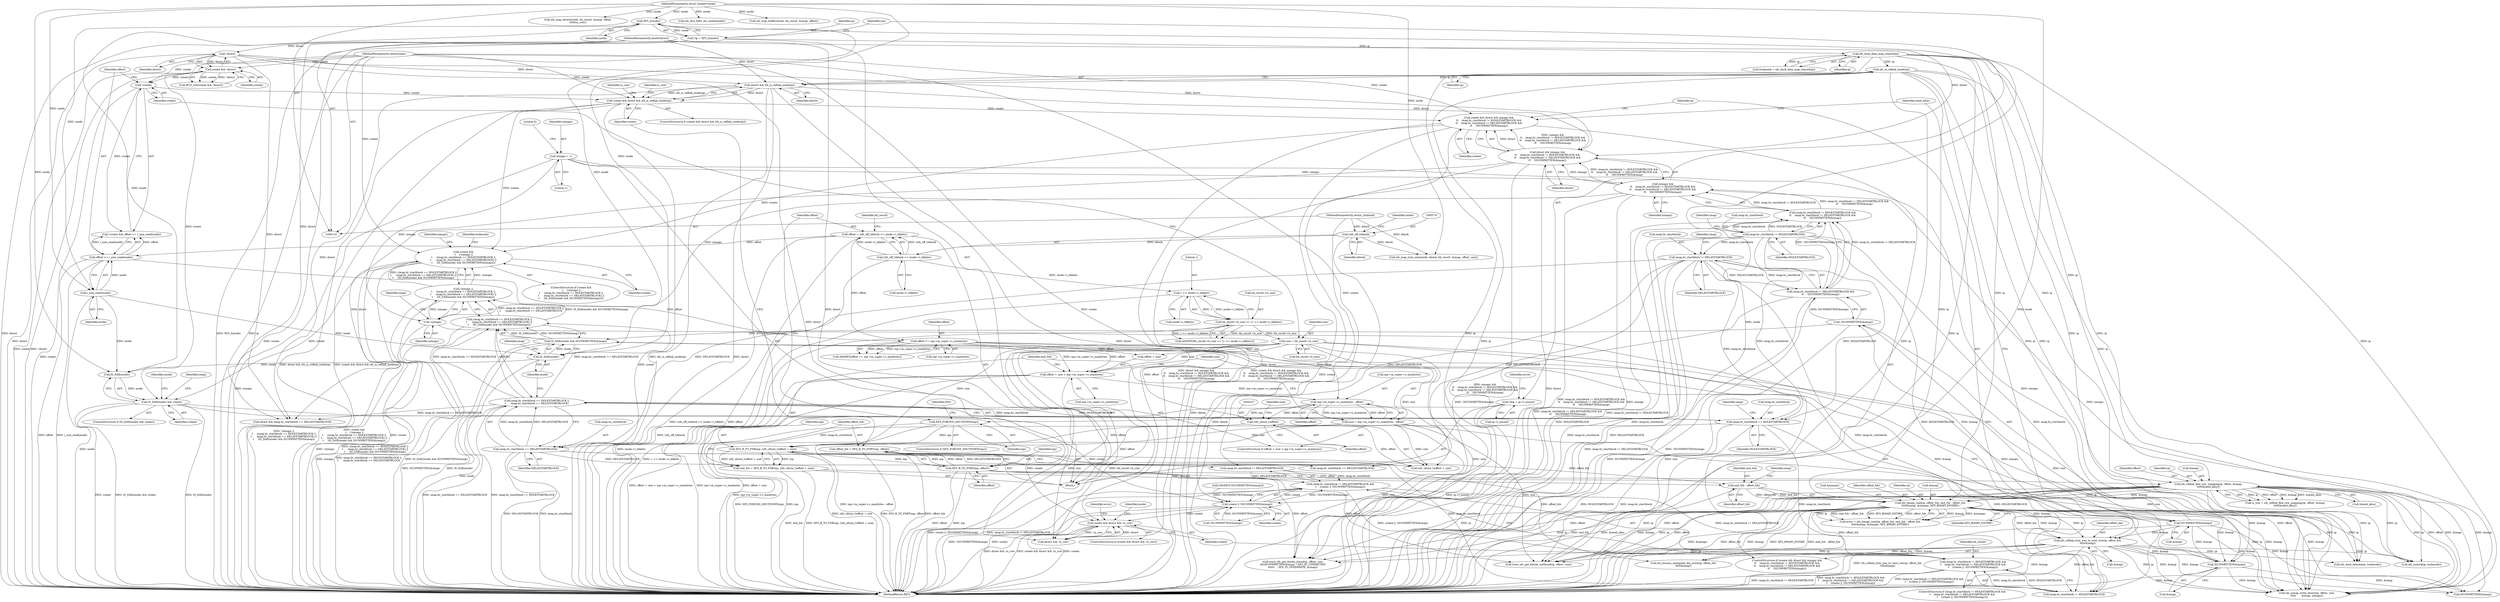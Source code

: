 digraph "0_linux_04197b341f23b908193308b8d63d17ff23232598@API" {
"1000313" [label="(Call,create &&\n \t    (!nimaps ||\n\t     (imap.br_startblock == HOLESTARTBLOCK ||\n\t      imap.br_startblock == DELAYSTARTBLOCK) ||\n\t     (IS_DAX(inode) && ISUNWRITTEN(&imap))))"];
"1000279" [label="(Call,create && direct && nimaps &&\n\t\t    imap.br_startblock != HOLESTARTBLOCK &&\n\t\t    imap.br_startblock != DELAYSTARTBLOCK &&\n\t\t    !ISUNWRITTEN(&imap))"];
"1000246" [label="(Call,create && direct && xfs_is_reflink_inode(ip))"];
"1000192" [label="(Call,!create)"];
"1000156" [label="(Call,create && !direct)"];
"1000114" [label="(MethodParameterIn,int\t\t\tcreate)"];
"1000158" [label="(Call,!direct)"];
"1000115" [label="(MethodParameterIn,bool\t\t\tdirect)"];
"1000248" [label="(Call,direct && xfs_is_reflink_inode(ip))"];
"1000250" [label="(Call,xfs_is_reflink_inode(ip))"];
"1000202" [label="(Call,xfs_ilock_data_map_shared(ip))"];
"1000119" [label="(Call,*ip = XFS_I(inode))"];
"1000121" [label="(Call,XFS_I(inode))"];
"1000111" [label="(MethodParameterIn,struct inode\t\t*inode)"];
"1000281" [label="(Call,direct && nimaps &&\n\t\t    imap.br_startblock != HOLESTARTBLOCK &&\n\t\t    imap.br_startblock != DELAYSTARTBLOCK &&\n\t\t    !ISUNWRITTEN(&imap))"];
"1000283" [label="(Call,nimaps &&\n\t\t    imap.br_startblock != HOLESTARTBLOCK &&\n\t\t    imap.br_startblock != DELAYSTARTBLOCK &&\n\t\t    !ISUNWRITTEN(&imap))"];
"1000141" [label="(Call,nimaps = 1)"];
"1000285" [label="(Call,imap.br_startblock != HOLESTARTBLOCK &&\n\t\t    imap.br_startblock != DELAYSTARTBLOCK &&\n\t\t    !ISUNWRITTEN(&imap))"];
"1000286" [label="(Call,imap.br_startblock != HOLESTARTBLOCK)"];
"1000291" [label="(Call,imap.br_startblock != DELAYSTARTBLOCK &&\n\t\t    !ISUNWRITTEN(&imap))"];
"1000292" [label="(Call,imap.br_startblock != DELAYSTARTBLOCK)"];
"1000297" [label="(Call,!ISUNWRITTEN(&imap))"];
"1000298" [label="(Call,ISUNWRITTEN(&imap))"];
"1000267" [label="(Call,xfs_bmapi_read(ip, offset_fsb, end_fsb - offset_fsb,\n\t\t\t\t\t&imap, &nimaps, XFS_BMAPI_ENTIRE))"];
"1000254" [label="(Call,xfs_reflink_find_cow_mapping(ip, offset, &imap,\n\t\t\t\t\t&need_alloc))"];
"1000242" [label="(Call,XFS_B_TO_FSBT(mp, offset))"];
"1000233" [label="(Call,XFS_B_TO_FSB(mp, (xfs_ufsize_t)offset + size))"];
"1000161" [label="(Call,XFS_FORCED_SHUTDOWN(mp))"];
"1000124" [label="(Call,*mp = ip->i_mount)"];
"1000236" [label="(Call,(xfs_ufsize_t)offset)"];
"1000224" [label="(Call,mp->m_super->s_maxbytes - offset)"];
"1000213" [label="(Call,offset + size > mp->m_super->s_maxbytes)"];
"1000205" [label="(Call,offset <= mp->m_super->s_maxbytes)"];
"1000194" [label="(Call,offset >= i_size_read(inode))"];
"1000166" [label="(Call,offset = (xfs_off_t)iblock << inode->i_blkbits)"];
"1000168" [label="(Call,(xfs_off_t)iblock << inode->i_blkbits)"];
"1000169" [label="(Call,(xfs_off_t)iblock)"];
"1000112" [label="(MethodParameterIn,sector_t\t\tiblock)"];
"1000196" [label="(Call,i_size_read(inode))"];
"1000185" [label="(Call,size = bh_result->b_size)"];
"1000176" [label="(Call,bh_result->b_size >= (1 << inode->i_blkbits))"];
"1000180" [label="(Call,1 << inode->i_blkbits)"];
"1000222" [label="(Call,size = mp->m_super->s_maxbytes - offset)"];
"1000270" [label="(Call,end_fsb - offset_fsb)"];
"1000231" [label="(Call,end_fsb = XFS_B_TO_FSB(mp, (xfs_ufsize_t)offset + size))"];
"1000240" [label="(Call,offset_fsb = XFS_B_TO_FSBT(mp, offset))"];
"1000315" [label="(Call,!nimaps ||\n\t     (imap.br_startblock == HOLESTARTBLOCK ||\n\t      imap.br_startblock == DELAYSTARTBLOCK) ||\n\t     (IS_DAX(inode) && ISUNWRITTEN(&imap)))"];
"1000316" [label="(Call,!nimaps)"];
"1000318" [label="(Call,(imap.br_startblock == HOLESTARTBLOCK ||\n\t      imap.br_startblock == DELAYSTARTBLOCK) ||\n\t     (IS_DAX(inode) && ISUNWRITTEN(&imap)))"];
"1000319" [label="(Call,imap.br_startblock == HOLESTARTBLOCK ||\n\t      imap.br_startblock == DELAYSTARTBLOCK)"];
"1000320" [label="(Call,imap.br_startblock == HOLESTARTBLOCK)"];
"1000325" [label="(Call,imap.br_startblock == DELAYSTARTBLOCK)"];
"1000330" [label="(Call,IS_DAX(inode) && ISUNWRITTEN(&imap))"];
"1000331" [label="(Call,IS_DAX(inode))"];
"1000333" [label="(Call,ISUNWRITTEN(&imap))"];
"1000301" [label="(Call,xfs_reflink_trim_irec_to_next_cow(ip, offset_fsb,\n\t\t\t\t\t&imap))"];
"1000397" [label="(Call,IS_DAX(inode) && create)"];
"1000429" [label="(Call,create || !ISUNWRITTEN(&imap))"];
"1000423" [label="(Call,imap.br_startblock != DELAYSTARTBLOCK &&\n\t    (create || !ISUNWRITTEN(&imap)))"];
"1000417" [label="(Call,imap.br_startblock != HOLESTARTBLOCK &&\n\t    imap.br_startblock != DELAYSTARTBLOCK &&\n\t    (create || !ISUNWRITTEN(&imap)))"];
"1000437" [label="(Call,create && direct && !is_cow)"];
"1000251" [label="(Identifier,ip)"];
"1000331" [label="(Call,IS_DAX(inode))"];
"1000230" [label="(Identifier,offset)"];
"1000114" [label="(MethodParameterIn,int\t\t\tcreate)"];
"1000374" [label="(Call,trace_xfs_get_blocks_found(ip, offset, size,\n\t\t\t\tISUNWRITTEN(&imap) ? XFS_IO_UNWRITTEN\n\t\t\t\t\t\t   : XFS_IO_OVERWRITE, &imap))"];
"1000391" [label="(Call,trace_xfs_get_blocks_notfound(ip, offset, size))"];
"1000124" [label="(Call,*mp = ip->i_mount)"];
"1000439" [label="(Call,direct && !is_cow)"];
"1000171" [label="(Identifier,iblock)"];
"1000232" [label="(Identifier,end_fsb)"];
"1000222" [label="(Call,size = mp->m_super->s_maxbytes - offset)"];
"1000191" [label="(Call,!create && offset >= i_size_read(inode))"];
"1000478" [label="(Call,xfs_map_direct(inode, bh_result, &imap, offset,\n\t\t\t\t\t\tis_cow))"];
"1000141" [label="(Call,nimaps = 1)"];
"1000256" [label="(Identifier,offset)"];
"1000267" [label="(Call,xfs_bmapi_read(ip, offset_fsb, end_fsb - offset_fsb,\n\t\t\t\t\t&imap, &nimaps, XFS_BMAPI_ENTIRE))"];
"1000297" [label="(Call,!ISUNWRITTEN(&imap))"];
"1000206" [label="(Identifier,offset)"];
"1000186" [label="(Identifier,size)"];
"1000437" [label="(Call,create && direct && !is_cow)"];
"1000303" [label="(Identifier,offset_fsb)"];
"1000296" [label="(Identifier,DELAYSTARTBLOCK)"];
"1000274" [label="(Identifier,imap)"];
"1000396" [label="(ControlStructure,if (IS_DAX(inode) && create))"];
"1000125" [label="(Identifier,mp)"];
"1000252" [label="(Call,is_cow = xfs_reflink_find_cow_mapping(ip, offset, &imap,\n\t\t\t\t\t&need_alloc))"];
"1000315" [label="(Call,!nimaps ||\n\t     (imap.br_startblock == HOLESTARTBLOCK ||\n\t      imap.br_startblock == DELAYSTARTBLOCK) ||\n\t     (IS_DAX(inode) && ISUNWRITTEN(&imap)))"];
"1000416" [label="(ControlStructure,if (imap.br_startblock != HOLESTARTBLOCK &&\n\t    imap.br_startblock != DELAYSTARTBLOCK &&\n\t    (create || !ISUNWRITTEN(&imap))))"];
"1000202" [label="(Call,xfs_ilock_data_map_shared(ip))"];
"1000346" [label="(Call,xfs_iomap_write_direct(ip, offset, size,\n\t\t\t\t\t       &imap, nimaps))"];
"1000214" [label="(Call,offset + size)"];
"1000176" [label="(Call,bh_result->b_size >= (1 << inode->i_blkbits))"];
"1000172" [label="(Call,inode->i_blkbits)"];
"1000122" [label="(Identifier,inode)"];
"1000167" [label="(Identifier,offset)"];
"1000241" [label="(Identifier,offset_fsb)"];
"1000196" [label="(Call,i_size_read(inode))"];
"1000192" [label="(Call,!create)"];
"1000234" [label="(Identifier,mp)"];
"1000312" [label="(ControlStructure,if (create &&\n \t    (!nimaps ||\n\t     (imap.br_startblock == HOLESTARTBLOCK ||\n\t      imap.br_startblock == DELAYSTARTBLOCK) ||\n\t     (IS_DAX(inode) && ISUNWRITTEN(&imap)))))"];
"1000168" [label="(Call,(xfs_off_t)iblock << inode->i_blkbits)"];
"1000236" [label="(Call,(xfs_ufsize_t)offset)"];
"1000177" [label="(Call,bh_result->b_size)"];
"1000445" [label="(Identifier,error)"];
"1000316" [label="(Call,!nimaps)"];
"1000263" [label="(Identifier,is_cow)"];
"1000195" [label="(Identifier,offset)"];
"1000194" [label="(Call,offset >= i_size_read(inode))"];
"1000231" [label="(Call,end_fsb = XFS_B_TO_FSB(mp, (xfs_ufsize_t)offset + size))"];
"1000330" [label="(Call,IS_DAX(inode) && ISUNWRITTEN(&imap))"];
"1000239" [label="(Identifier,size)"];
"1000143" [label="(Literal,1)"];
"1000282" [label="(Identifier,direct)"];
"1000285" [label="(Call,imap.br_startblock != HOLESTARTBLOCK &&\n\t\t    imap.br_startblock != DELAYSTARTBLOCK &&\n\t\t    !ISUNWRITTEN(&imap))"];
"1000155" [label="(Call,BUG_ON(create && !direct))"];
"1000408" [label="(Call,xfs_map_trim_size(inode, iblock, bh_result, &imap, offset, size))"];
"1000270" [label="(Call,end_fsb - offset_fsb)"];
"1000161" [label="(Call,XFS_FORCED_SHUTDOWN(mp))"];
"1000126" [label="(Call,ip->i_mount)"];
"1000335" [label="(Identifier,imap)"];
"1000197" [label="(Identifier,inode)"];
"1000324" [label="(Identifier,HOLESTARTBLOCK)"];
"1000213" [label="(Call,offset + size > mp->m_super->s_maxbytes)"];
"1000409" [label="(Identifier,inode)"];
"1000159" [label="(Identifier,direct)"];
"1000438" [label="(Identifier,create)"];
"1000424" [label="(Call,imap.br_startblock != DELAYSTARTBLOCK)"];
"1000265" [label="(Call,error = xfs_bmapi_read(ip, offset_fsb, end_fsb - offset_fsb,\n\t\t\t\t\t&imap, &nimaps, XFS_BMAPI_ENTIRE))"];
"1000255" [label="(Identifier,ip)"];
"1000187" [label="(Call,bh_result->b_size)"];
"1000204" [label="(Call,ASSERT(offset <= mp->m_super->s_maxbytes))"];
"1000372" [label="(Identifier,nimaps)"];
"1000308" [label="(Identifier,need_alloc)"];
"1000119" [label="(Call,*ip = XFS_I(inode))"];
"1000487" [label="(Identifier,bh_result)"];
"1000489" [label="(Call,xfs_find_bdev_for_inode(inode))"];
"1000325" [label="(Call,imap.br_startblock == DELAYSTARTBLOCK)"];
"1000248" [label="(Call,direct && xfs_is_reflink_inode(ip))"];
"1000418" [label="(Call,imap.br_startblock != HOLESTARTBLOCK)"];
"1000275" [label="(Call,&nimaps)"];
"1000162" [label="(Identifier,mp)"];
"1000329" [label="(Identifier,DELAYSTARTBLOCK)"];
"1000436" [label="(ControlStructure,if (create && direct && !is_cow))"];
"1000397" [label="(Call,IS_DAX(inode) && create)"];
"1000165" [label="(Identifier,EIO)"];
"1000417" [label="(Call,imap.br_startblock != HOLESTARTBLOCK &&\n\t    imap.br_startblock != DELAYSTARTBLOCK &&\n\t    (create || !ISUNWRITTEN(&imap)))"];
"1000293" [label="(Call,imap.br_startblock)"];
"1000278" [label="(ControlStructure,if (create && direct && nimaps &&\n\t\t    imap.br_startblock != HOLESTARTBLOCK &&\n\t\t    imap.br_startblock != DELAYSTARTBLOCK &&\n\t\t    !ISUNWRITTEN(&imap)))"];
"1000455" [label="(Call,xfs_map_buffer(inode, bh_result, &imap, offset))"];
"1000300" [label="(Identifier,imap)"];
"1000269" [label="(Identifier,offset_fsb)"];
"1000240" [label="(Call,offset_fsb = XFS_B_TO_FSBT(mp, offset))"];
"1000212" [label="(ControlStructure,if (offset + size > mp->m_super->s_maxbytes))"];
"1000304" [label="(Call,&imap)"];
"1000302" [label="(Identifier,ip)"];
"1000121" [label="(Call,XFS_I(inode))"];
"1000146" [label="(Literal,0)"];
"1000332" [label="(Identifier,inode)"];
"1000333" [label="(Call,ISUNWRITTEN(&imap))"];
"1000160" [label="(ControlStructure,if (XFS_FORCED_SHUTDOWN(mp)))"];
"1000120" [label="(Identifier,ip)"];
"1000224" [label="(Call,mp->m_super->s_maxbytes - offset)"];
"1000185" [label="(Call,size = bh_result->b_size)"];
"1000112" [label="(MethodParameterIn,sector_t\t\tiblock)"];
"1000181" [label="(Literal,1)"];
"1000249" [label="(Identifier,direct)"];
"1000379" [label="(Call,ISUNWRITTEN(&imap))"];
"1000244" [label="(Identifier,offset)"];
"1000225" [label="(Call,mp->m_super->s_maxbytes)"];
"1000298" [label="(Call,ISUNWRITTEN(&imap))"];
"1000406" [label="(Identifier,imap)"];
"1000233" [label="(Call,XFS_B_TO_FSB(mp, (xfs_ufsize_t)offset + size))"];
"1000142" [label="(Identifier,nimaps)"];
"1000456" [label="(Identifier,inode)"];
"1000207" [label="(Call,mp->m_super->s_maxbytes)"];
"1000423" [label="(Call,imap.br_startblock != DELAYSTARTBLOCK &&\n\t    (create || !ISUNWRITTEN(&imap)))"];
"1000283" [label="(Call,nimaps &&\n\t\t    imap.br_startblock != HOLESTARTBLOCK &&\n\t\t    imap.br_startblock != DELAYSTARTBLOCK &&\n\t\t    !ISUNWRITTEN(&imap))"];
"1000169" [label="(Call,(xfs_off_t)iblock)"];
"1000319" [label="(Call,imap.br_startblock == HOLESTARTBLOCK ||\n\t      imap.br_startblock == DELAYSTARTBLOCK)"];
"1000431" [label="(Call,!ISUNWRITTEN(&imap))"];
"1000277" [label="(Identifier,XFS_BMAPI_ENTIRE)"];
"1000446" [label="(Call,xfs_bounce_unaligned_dio_write(ip, offset_fsb,\n\t\t\t\t\t&imap))"];
"1000271" [label="(Identifier,end_fsb)"];
"1000158" [label="(Call,!direct)"];
"1000504" [label="(Call,xfs_iunlock(ip, lockmode))"];
"1000235" [label="(Call,(xfs_ufsize_t)offset + size)"];
"1000166" [label="(Call,offset = (xfs_off_t)iblock << inode->i_blkbits)"];
"1000494" [label="(Call,direct && imap.br_startblock == DELAYSTARTBLOCK)"];
"1000398" [label="(Call,IS_DAX(inode))"];
"1000327" [label="(Identifier,imap)"];
"1000193" [label="(Identifier,create)"];
"1000272" [label="(Identifier,offset_fsb)"];
"1000268" [label="(Identifier,ip)"];
"1000238" [label="(Identifier,offset)"];
"1000245" [label="(ControlStructure,if (create && direct && xfs_is_reflink_inode(ip)))"];
"1000246" [label="(Call,create && direct && xfs_is_reflink_inode(ip))"];
"1000341" [label="(Call,xfs_ilock_demote(ip, lockmode))"];
"1000157" [label="(Identifier,create)"];
"1000326" [label="(Call,imap.br_startblock)"];
"1000299" [label="(Call,&imap)"];
"1000294" [label="(Identifier,imap)"];
"1000175" [label="(Call,ASSERT(bh_result->b_size >= (1 << inode->i_blkbits)))"];
"1000259" [label="(Call,&need_alloc)"];
"1000257" [label="(Call,&imap)"];
"1000250" [label="(Call,xfs_is_reflink_inode(ip))"];
"1000242" [label="(Call,XFS_B_TO_FSBT(mp, offset))"];
"1000200" [label="(Call,lockmode = xfs_ilock_data_map_shared(ip))"];
"1000284" [label="(Identifier,nimaps)"];
"1000402" [label="(Call,ASSERT(!ISUNWRITTEN(&imap)))"];
"1000273" [label="(Call,&imap)"];
"1000301" [label="(Call,xfs_reflink_trim_irec_to_next_cow(ip, offset_fsb,\n\t\t\t\t\t&imap))"];
"1000279" [label="(Call,create && direct && nimaps &&\n\t\t    imap.br_startblock != HOLESTARTBLOCK &&\n\t\t    imap.br_startblock != DELAYSTARTBLOCK &&\n\t\t    !ISUNWRITTEN(&imap))"];
"1000178" [label="(Identifier,bh_result)"];
"1000290" [label="(Identifier,HOLESTARTBLOCK)"];
"1000320" [label="(Call,imap.br_startblock == HOLESTARTBLOCK)"];
"1000281" [label="(Call,direct && nimaps &&\n\t\t    imap.br_startblock != HOLESTARTBLOCK &&\n\t\t    imap.br_startblock != DELAYSTARTBLOCK &&\n\t\t    !ISUNWRITTEN(&imap))"];
"1000223" [label="(Identifier,size)"];
"1000496" [label="(Call,imap.br_startblock == DELAYSTARTBLOCK)"];
"1000318" [label="(Call,(imap.br_startblock == HOLESTARTBLOCK ||\n\t      imap.br_startblock == DELAYSTARTBLOCK) ||\n\t     (IS_DAX(inode) && ISUNWRITTEN(&imap)))"];
"1000180" [label="(Call,1 << inode->i_blkbits)"];
"1000317" [label="(Identifier,nimaps)"];
"1000286" [label="(Call,imap.br_startblock != HOLESTARTBLOCK)"];
"1000205" [label="(Call,offset <= mp->m_super->s_maxbytes)"];
"1000291" [label="(Call,imap.br_startblock != DELAYSTARTBLOCK &&\n\t\t    !ISUNWRITTEN(&imap))"];
"1000156" [label="(Call,create && !direct)"];
"1000280" [label="(Identifier,create)"];
"1000287" [label="(Call,imap.br_startblock)"];
"1000133" [label="(Identifier,error)"];
"1000253" [label="(Identifier,is_cow)"];
"1000203" [label="(Identifier,ip)"];
"1000117" [label="(Block,)"];
"1000243" [label="(Identifier,mp)"];
"1000339" [label="(Identifier,lockmode)"];
"1000400" [label="(Identifier,create)"];
"1000509" [label="(MethodReturn,RET)"];
"1000292" [label="(Call,imap.br_startblock != DELAYSTARTBLOCK)"];
"1000254" [label="(Call,xfs_reflink_find_cow_mapping(ip, offset, &imap,\n\t\t\t\t\t&need_alloc))"];
"1000321" [label="(Call,imap.br_startblock)"];
"1000334" [label="(Call,&imap)"];
"1000247" [label="(Identifier,create)"];
"1000314" [label="(Identifier,create)"];
"1000173" [label="(Identifier,inode)"];
"1000115" [label="(MethodParameterIn,bool\t\t\tdirect)"];
"1000313" [label="(Call,create &&\n \t    (!nimaps ||\n\t     (imap.br_startblock == HOLESTARTBLOCK ||\n\t      imap.br_startblock == DELAYSTARTBLOCK) ||\n\t     (IS_DAX(inode) && ISUNWRITTEN(&imap))))"];
"1000111" [label="(MethodParameterIn,struct inode\t\t*inode)"];
"1000322" [label="(Identifier,imap)"];
"1000430" [label="(Identifier,create)"];
"1000217" [label="(Call,mp->m_super->s_maxbytes)"];
"1000429" [label="(Call,create || !ISUNWRITTEN(&imap))"];
"1000182" [label="(Call,inode->i_blkbits)"];
"1000313" -> "1000312"  [label="AST: "];
"1000313" -> "1000314"  [label="CFG: "];
"1000313" -> "1000315"  [label="CFG: "];
"1000314" -> "1000313"  [label="AST: "];
"1000315" -> "1000313"  [label="AST: "];
"1000339" -> "1000313"  [label="CFG: "];
"1000372" -> "1000313"  [label="CFG: "];
"1000313" -> "1000509"  [label="DDG: !nimaps ||\n\t     (imap.br_startblock == HOLESTARTBLOCK ||\n\t      imap.br_startblock == DELAYSTARTBLOCK) ||\n\t     (IS_DAX(inode) && ISUNWRITTEN(&imap))"];
"1000313" -> "1000509"  [label="DDG: create &&\n \t    (!nimaps ||\n\t     (imap.br_startblock == HOLESTARTBLOCK ||\n\t      imap.br_startblock == DELAYSTARTBLOCK) ||\n\t     (IS_DAX(inode) && ISUNWRITTEN(&imap)))"];
"1000313" -> "1000509"  [label="DDG: create"];
"1000279" -> "1000313"  [label="DDG: create"];
"1000246" -> "1000313"  [label="DDG: create"];
"1000114" -> "1000313"  [label="DDG: create"];
"1000315" -> "1000313"  [label="DDG: !nimaps"];
"1000315" -> "1000313"  [label="DDG: (imap.br_startblock == HOLESTARTBLOCK ||\n\t      imap.br_startblock == DELAYSTARTBLOCK) ||\n\t     (IS_DAX(inode) && ISUNWRITTEN(&imap))"];
"1000313" -> "1000397"  [label="DDG: create"];
"1000279" -> "1000278"  [label="AST: "];
"1000279" -> "1000280"  [label="CFG: "];
"1000279" -> "1000281"  [label="CFG: "];
"1000280" -> "1000279"  [label="AST: "];
"1000281" -> "1000279"  [label="AST: "];
"1000302" -> "1000279"  [label="CFG: "];
"1000308" -> "1000279"  [label="CFG: "];
"1000279" -> "1000509"  [label="DDG: create"];
"1000279" -> "1000509"  [label="DDG: direct && nimaps &&\n\t\t    imap.br_startblock != HOLESTARTBLOCK &&\n\t\t    imap.br_startblock != DELAYSTARTBLOCK &&\n\t\t    !ISUNWRITTEN(&imap)"];
"1000279" -> "1000509"  [label="DDG: create && direct && nimaps &&\n\t\t    imap.br_startblock != HOLESTARTBLOCK &&\n\t\t    imap.br_startblock != DELAYSTARTBLOCK &&\n\t\t    !ISUNWRITTEN(&imap)"];
"1000246" -> "1000279"  [label="DDG: create"];
"1000114" -> "1000279"  [label="DDG: create"];
"1000281" -> "1000279"  [label="DDG: direct"];
"1000281" -> "1000279"  [label="DDG: nimaps &&\n\t\t    imap.br_startblock != HOLESTARTBLOCK &&\n\t\t    imap.br_startblock != DELAYSTARTBLOCK &&\n\t\t    !ISUNWRITTEN(&imap)"];
"1000246" -> "1000245"  [label="AST: "];
"1000246" -> "1000247"  [label="CFG: "];
"1000246" -> "1000248"  [label="CFG: "];
"1000247" -> "1000246"  [label="AST: "];
"1000248" -> "1000246"  [label="AST: "];
"1000253" -> "1000246"  [label="CFG: "];
"1000263" -> "1000246"  [label="CFG: "];
"1000246" -> "1000509"  [label="DDG: direct && xfs_is_reflink_inode(ip)"];
"1000246" -> "1000509"  [label="DDG: create && direct && xfs_is_reflink_inode(ip)"];
"1000246" -> "1000509"  [label="DDG: create"];
"1000192" -> "1000246"  [label="DDG: create"];
"1000114" -> "1000246"  [label="DDG: create"];
"1000248" -> "1000246"  [label="DDG: direct"];
"1000248" -> "1000246"  [label="DDG: xfs_is_reflink_inode(ip)"];
"1000192" -> "1000191"  [label="AST: "];
"1000192" -> "1000193"  [label="CFG: "];
"1000193" -> "1000192"  [label="AST: "];
"1000195" -> "1000192"  [label="CFG: "];
"1000191" -> "1000192"  [label="CFG: "];
"1000192" -> "1000509"  [label="DDG: create"];
"1000192" -> "1000191"  [label="DDG: create"];
"1000156" -> "1000192"  [label="DDG: create"];
"1000114" -> "1000192"  [label="DDG: create"];
"1000156" -> "1000155"  [label="AST: "];
"1000156" -> "1000157"  [label="CFG: "];
"1000156" -> "1000158"  [label="CFG: "];
"1000157" -> "1000156"  [label="AST: "];
"1000158" -> "1000156"  [label="AST: "];
"1000155" -> "1000156"  [label="CFG: "];
"1000156" -> "1000509"  [label="DDG: create"];
"1000156" -> "1000509"  [label="DDG: !direct"];
"1000156" -> "1000155"  [label="DDG: create"];
"1000156" -> "1000155"  [label="DDG: !direct"];
"1000114" -> "1000156"  [label="DDG: create"];
"1000158" -> "1000156"  [label="DDG: direct"];
"1000114" -> "1000110"  [label="AST: "];
"1000114" -> "1000509"  [label="DDG: create"];
"1000114" -> "1000397"  [label="DDG: create"];
"1000114" -> "1000429"  [label="DDG: create"];
"1000114" -> "1000437"  [label="DDG: create"];
"1000158" -> "1000159"  [label="CFG: "];
"1000159" -> "1000158"  [label="AST: "];
"1000158" -> "1000509"  [label="DDG: direct"];
"1000115" -> "1000158"  [label="DDG: direct"];
"1000158" -> "1000248"  [label="DDG: direct"];
"1000158" -> "1000281"  [label="DDG: direct"];
"1000158" -> "1000439"  [label="DDG: direct"];
"1000158" -> "1000494"  [label="DDG: direct"];
"1000115" -> "1000110"  [label="AST: "];
"1000115" -> "1000509"  [label="DDG: direct"];
"1000115" -> "1000248"  [label="DDG: direct"];
"1000115" -> "1000281"  [label="DDG: direct"];
"1000115" -> "1000439"  [label="DDG: direct"];
"1000115" -> "1000494"  [label="DDG: direct"];
"1000248" -> "1000249"  [label="CFG: "];
"1000248" -> "1000250"  [label="CFG: "];
"1000249" -> "1000248"  [label="AST: "];
"1000250" -> "1000248"  [label="AST: "];
"1000248" -> "1000509"  [label="DDG: xfs_is_reflink_inode(ip)"];
"1000248" -> "1000509"  [label="DDG: direct"];
"1000250" -> "1000248"  [label="DDG: ip"];
"1000248" -> "1000281"  [label="DDG: direct"];
"1000248" -> "1000439"  [label="DDG: direct"];
"1000248" -> "1000494"  [label="DDG: direct"];
"1000250" -> "1000251"  [label="CFG: "];
"1000251" -> "1000250"  [label="AST: "];
"1000202" -> "1000250"  [label="DDG: ip"];
"1000250" -> "1000254"  [label="DDG: ip"];
"1000250" -> "1000267"  [label="DDG: ip"];
"1000250" -> "1000341"  [label="DDG: ip"];
"1000250" -> "1000346"  [label="DDG: ip"];
"1000250" -> "1000374"  [label="DDG: ip"];
"1000250" -> "1000391"  [label="DDG: ip"];
"1000250" -> "1000504"  [label="DDG: ip"];
"1000202" -> "1000200"  [label="AST: "];
"1000202" -> "1000203"  [label="CFG: "];
"1000203" -> "1000202"  [label="AST: "];
"1000200" -> "1000202"  [label="CFG: "];
"1000202" -> "1000200"  [label="DDG: ip"];
"1000119" -> "1000202"  [label="DDG: ip"];
"1000202" -> "1000254"  [label="DDG: ip"];
"1000202" -> "1000267"  [label="DDG: ip"];
"1000202" -> "1000341"  [label="DDG: ip"];
"1000202" -> "1000346"  [label="DDG: ip"];
"1000202" -> "1000374"  [label="DDG: ip"];
"1000202" -> "1000391"  [label="DDG: ip"];
"1000202" -> "1000504"  [label="DDG: ip"];
"1000119" -> "1000117"  [label="AST: "];
"1000119" -> "1000121"  [label="CFG: "];
"1000120" -> "1000119"  [label="AST: "];
"1000121" -> "1000119"  [label="AST: "];
"1000125" -> "1000119"  [label="CFG: "];
"1000119" -> "1000509"  [label="DDG: XFS_I(inode)"];
"1000119" -> "1000509"  [label="DDG: ip"];
"1000121" -> "1000119"  [label="DDG: inode"];
"1000121" -> "1000122"  [label="CFG: "];
"1000122" -> "1000121"  [label="AST: "];
"1000121" -> "1000509"  [label="DDG: inode"];
"1000111" -> "1000121"  [label="DDG: inode"];
"1000121" -> "1000196"  [label="DDG: inode"];
"1000121" -> "1000331"  [label="DDG: inode"];
"1000121" -> "1000398"  [label="DDG: inode"];
"1000111" -> "1000110"  [label="AST: "];
"1000111" -> "1000509"  [label="DDG: inode"];
"1000111" -> "1000196"  [label="DDG: inode"];
"1000111" -> "1000331"  [label="DDG: inode"];
"1000111" -> "1000398"  [label="DDG: inode"];
"1000111" -> "1000408"  [label="DDG: inode"];
"1000111" -> "1000455"  [label="DDG: inode"];
"1000111" -> "1000478"  [label="DDG: inode"];
"1000111" -> "1000489"  [label="DDG: inode"];
"1000281" -> "1000282"  [label="CFG: "];
"1000281" -> "1000283"  [label="CFG: "];
"1000282" -> "1000281"  [label="AST: "];
"1000283" -> "1000281"  [label="AST: "];
"1000281" -> "1000509"  [label="DDG: direct"];
"1000281" -> "1000509"  [label="DDG: nimaps &&\n\t\t    imap.br_startblock != HOLESTARTBLOCK &&\n\t\t    imap.br_startblock != DELAYSTARTBLOCK &&\n\t\t    !ISUNWRITTEN(&imap)"];
"1000283" -> "1000281"  [label="DDG: nimaps"];
"1000283" -> "1000281"  [label="DDG: imap.br_startblock != HOLESTARTBLOCK &&\n\t\t    imap.br_startblock != DELAYSTARTBLOCK &&\n\t\t    !ISUNWRITTEN(&imap)"];
"1000281" -> "1000439"  [label="DDG: direct"];
"1000281" -> "1000494"  [label="DDG: direct"];
"1000283" -> "1000284"  [label="CFG: "];
"1000283" -> "1000285"  [label="CFG: "];
"1000284" -> "1000283"  [label="AST: "];
"1000285" -> "1000283"  [label="AST: "];
"1000283" -> "1000509"  [label="DDG: imap.br_startblock != HOLESTARTBLOCK &&\n\t\t    imap.br_startblock != DELAYSTARTBLOCK &&\n\t\t    !ISUNWRITTEN(&imap)"];
"1000283" -> "1000509"  [label="DDG: nimaps"];
"1000141" -> "1000283"  [label="DDG: nimaps"];
"1000285" -> "1000283"  [label="DDG: imap.br_startblock != HOLESTARTBLOCK"];
"1000285" -> "1000283"  [label="DDG: imap.br_startblock != DELAYSTARTBLOCK &&\n\t\t    !ISUNWRITTEN(&imap)"];
"1000283" -> "1000316"  [label="DDG: nimaps"];
"1000283" -> "1000346"  [label="DDG: nimaps"];
"1000141" -> "1000117"  [label="AST: "];
"1000141" -> "1000143"  [label="CFG: "];
"1000142" -> "1000141"  [label="AST: "];
"1000143" -> "1000141"  [label="AST: "];
"1000146" -> "1000141"  [label="CFG: "];
"1000141" -> "1000509"  [label="DDG: nimaps"];
"1000141" -> "1000316"  [label="DDG: nimaps"];
"1000141" -> "1000346"  [label="DDG: nimaps"];
"1000285" -> "1000286"  [label="CFG: "];
"1000285" -> "1000291"  [label="CFG: "];
"1000286" -> "1000285"  [label="AST: "];
"1000291" -> "1000285"  [label="AST: "];
"1000285" -> "1000509"  [label="DDG: imap.br_startblock != HOLESTARTBLOCK"];
"1000285" -> "1000509"  [label="DDG: imap.br_startblock != DELAYSTARTBLOCK &&\n\t\t    !ISUNWRITTEN(&imap)"];
"1000286" -> "1000285"  [label="DDG: imap.br_startblock"];
"1000286" -> "1000285"  [label="DDG: HOLESTARTBLOCK"];
"1000291" -> "1000285"  [label="DDG: imap.br_startblock != DELAYSTARTBLOCK"];
"1000291" -> "1000285"  [label="DDG: !ISUNWRITTEN(&imap)"];
"1000286" -> "1000290"  [label="CFG: "];
"1000287" -> "1000286"  [label="AST: "];
"1000290" -> "1000286"  [label="AST: "];
"1000294" -> "1000286"  [label="CFG: "];
"1000286" -> "1000509"  [label="DDG: HOLESTARTBLOCK"];
"1000286" -> "1000509"  [label="DDG: imap.br_startblock"];
"1000286" -> "1000292"  [label="DDG: imap.br_startblock"];
"1000286" -> "1000320"  [label="DDG: imap.br_startblock"];
"1000286" -> "1000320"  [label="DDG: HOLESTARTBLOCK"];
"1000286" -> "1000418"  [label="DDG: imap.br_startblock"];
"1000286" -> "1000418"  [label="DDG: HOLESTARTBLOCK"];
"1000291" -> "1000292"  [label="CFG: "];
"1000291" -> "1000297"  [label="CFG: "];
"1000292" -> "1000291"  [label="AST: "];
"1000297" -> "1000291"  [label="AST: "];
"1000291" -> "1000509"  [label="DDG: imap.br_startblock != DELAYSTARTBLOCK"];
"1000291" -> "1000509"  [label="DDG: !ISUNWRITTEN(&imap)"];
"1000292" -> "1000291"  [label="DDG: imap.br_startblock"];
"1000292" -> "1000291"  [label="DDG: DELAYSTARTBLOCK"];
"1000297" -> "1000291"  [label="DDG: ISUNWRITTEN(&imap)"];
"1000291" -> "1000429"  [label="DDG: !ISUNWRITTEN(&imap)"];
"1000292" -> "1000296"  [label="CFG: "];
"1000293" -> "1000292"  [label="AST: "];
"1000296" -> "1000292"  [label="AST: "];
"1000300" -> "1000292"  [label="CFG: "];
"1000292" -> "1000509"  [label="DDG: imap.br_startblock"];
"1000292" -> "1000509"  [label="DDG: DELAYSTARTBLOCK"];
"1000292" -> "1000320"  [label="DDG: imap.br_startblock"];
"1000292" -> "1000325"  [label="DDG: DELAYSTARTBLOCK"];
"1000292" -> "1000418"  [label="DDG: imap.br_startblock"];
"1000292" -> "1000424"  [label="DDG: DELAYSTARTBLOCK"];
"1000292" -> "1000496"  [label="DDG: DELAYSTARTBLOCK"];
"1000297" -> "1000298"  [label="CFG: "];
"1000298" -> "1000297"  [label="AST: "];
"1000297" -> "1000509"  [label="DDG: ISUNWRITTEN(&imap)"];
"1000298" -> "1000297"  [label="DDG: &imap"];
"1000297" -> "1000330"  [label="DDG: ISUNWRITTEN(&imap)"];
"1000298" -> "1000299"  [label="CFG: "];
"1000299" -> "1000298"  [label="AST: "];
"1000298" -> "1000509"  [label="DDG: &imap"];
"1000267" -> "1000298"  [label="DDG: &imap"];
"1000298" -> "1000301"  [label="DDG: &imap"];
"1000298" -> "1000333"  [label="DDG: &imap"];
"1000298" -> "1000346"  [label="DDG: &imap"];
"1000298" -> "1000379"  [label="DDG: &imap"];
"1000267" -> "1000265"  [label="AST: "];
"1000267" -> "1000277"  [label="CFG: "];
"1000268" -> "1000267"  [label="AST: "];
"1000269" -> "1000267"  [label="AST: "];
"1000270" -> "1000267"  [label="AST: "];
"1000273" -> "1000267"  [label="AST: "];
"1000275" -> "1000267"  [label="AST: "];
"1000277" -> "1000267"  [label="AST: "];
"1000265" -> "1000267"  [label="CFG: "];
"1000267" -> "1000509"  [label="DDG: &nimaps"];
"1000267" -> "1000509"  [label="DDG: offset_fsb"];
"1000267" -> "1000509"  [label="DDG: &imap"];
"1000267" -> "1000509"  [label="DDG: XFS_BMAPI_ENTIRE"];
"1000267" -> "1000509"  [label="DDG: end_fsb - offset_fsb"];
"1000267" -> "1000265"  [label="DDG: &imap"];
"1000267" -> "1000265"  [label="DDG: &nimaps"];
"1000267" -> "1000265"  [label="DDG: ip"];
"1000267" -> "1000265"  [label="DDG: end_fsb - offset_fsb"];
"1000267" -> "1000265"  [label="DDG: XFS_BMAPI_ENTIRE"];
"1000267" -> "1000265"  [label="DDG: offset_fsb"];
"1000254" -> "1000267"  [label="DDG: ip"];
"1000254" -> "1000267"  [label="DDG: &imap"];
"1000270" -> "1000267"  [label="DDG: offset_fsb"];
"1000270" -> "1000267"  [label="DDG: end_fsb"];
"1000267" -> "1000301"  [label="DDG: ip"];
"1000267" -> "1000301"  [label="DDG: offset_fsb"];
"1000267" -> "1000301"  [label="DDG: &imap"];
"1000267" -> "1000333"  [label="DDG: &imap"];
"1000267" -> "1000341"  [label="DDG: ip"];
"1000267" -> "1000346"  [label="DDG: ip"];
"1000267" -> "1000346"  [label="DDG: &imap"];
"1000267" -> "1000374"  [label="DDG: ip"];
"1000267" -> "1000379"  [label="DDG: &imap"];
"1000267" -> "1000391"  [label="DDG: ip"];
"1000267" -> "1000446"  [label="DDG: offset_fsb"];
"1000267" -> "1000504"  [label="DDG: ip"];
"1000254" -> "1000252"  [label="AST: "];
"1000254" -> "1000259"  [label="CFG: "];
"1000255" -> "1000254"  [label="AST: "];
"1000256" -> "1000254"  [label="AST: "];
"1000257" -> "1000254"  [label="AST: "];
"1000259" -> "1000254"  [label="AST: "];
"1000252" -> "1000254"  [label="CFG: "];
"1000254" -> "1000509"  [label="DDG: &need_alloc"];
"1000254" -> "1000509"  [label="DDG: &imap"];
"1000254" -> "1000509"  [label="DDG: offset"];
"1000254" -> "1000252"  [label="DDG: ip"];
"1000254" -> "1000252"  [label="DDG: offset"];
"1000254" -> "1000252"  [label="DDG: &imap"];
"1000254" -> "1000252"  [label="DDG: &need_alloc"];
"1000242" -> "1000254"  [label="DDG: offset"];
"1000254" -> "1000333"  [label="DDG: &imap"];
"1000254" -> "1000341"  [label="DDG: ip"];
"1000254" -> "1000346"  [label="DDG: ip"];
"1000254" -> "1000346"  [label="DDG: offset"];
"1000254" -> "1000346"  [label="DDG: &imap"];
"1000254" -> "1000374"  [label="DDG: ip"];
"1000254" -> "1000374"  [label="DDG: offset"];
"1000254" -> "1000379"  [label="DDG: &imap"];
"1000254" -> "1000391"  [label="DDG: ip"];
"1000254" -> "1000391"  [label="DDG: offset"];
"1000254" -> "1000504"  [label="DDG: ip"];
"1000242" -> "1000240"  [label="AST: "];
"1000242" -> "1000244"  [label="CFG: "];
"1000243" -> "1000242"  [label="AST: "];
"1000244" -> "1000242"  [label="AST: "];
"1000240" -> "1000242"  [label="CFG: "];
"1000242" -> "1000509"  [label="DDG: offset"];
"1000242" -> "1000509"  [label="DDG: mp"];
"1000242" -> "1000240"  [label="DDG: mp"];
"1000242" -> "1000240"  [label="DDG: offset"];
"1000233" -> "1000242"  [label="DDG: mp"];
"1000236" -> "1000242"  [label="DDG: offset"];
"1000242" -> "1000346"  [label="DDG: offset"];
"1000242" -> "1000374"  [label="DDG: offset"];
"1000242" -> "1000391"  [label="DDG: offset"];
"1000233" -> "1000231"  [label="AST: "];
"1000233" -> "1000235"  [label="CFG: "];
"1000234" -> "1000233"  [label="AST: "];
"1000235" -> "1000233"  [label="AST: "];
"1000231" -> "1000233"  [label="CFG: "];
"1000233" -> "1000509"  [label="DDG: (xfs_ufsize_t)offset + size"];
"1000233" -> "1000231"  [label="DDG: mp"];
"1000233" -> "1000231"  [label="DDG: (xfs_ufsize_t)offset + size"];
"1000161" -> "1000233"  [label="DDG: mp"];
"1000236" -> "1000233"  [label="DDG: offset"];
"1000222" -> "1000233"  [label="DDG: size"];
"1000185" -> "1000233"  [label="DDG: size"];
"1000161" -> "1000160"  [label="AST: "];
"1000161" -> "1000162"  [label="CFG: "];
"1000162" -> "1000161"  [label="AST: "];
"1000165" -> "1000161"  [label="CFG: "];
"1000167" -> "1000161"  [label="CFG: "];
"1000161" -> "1000509"  [label="DDG: mp"];
"1000161" -> "1000509"  [label="DDG: XFS_FORCED_SHUTDOWN(mp)"];
"1000124" -> "1000161"  [label="DDG: mp"];
"1000124" -> "1000117"  [label="AST: "];
"1000124" -> "1000126"  [label="CFG: "];
"1000125" -> "1000124"  [label="AST: "];
"1000126" -> "1000124"  [label="AST: "];
"1000133" -> "1000124"  [label="CFG: "];
"1000124" -> "1000509"  [label="DDG: ip->i_mount"];
"1000236" -> "1000235"  [label="AST: "];
"1000236" -> "1000238"  [label="CFG: "];
"1000237" -> "1000236"  [label="AST: "];
"1000238" -> "1000236"  [label="AST: "];
"1000239" -> "1000236"  [label="CFG: "];
"1000236" -> "1000235"  [label="DDG: offset"];
"1000224" -> "1000236"  [label="DDG: offset"];
"1000205" -> "1000236"  [label="DDG: offset"];
"1000224" -> "1000222"  [label="AST: "];
"1000224" -> "1000230"  [label="CFG: "];
"1000225" -> "1000224"  [label="AST: "];
"1000230" -> "1000224"  [label="AST: "];
"1000222" -> "1000224"  [label="CFG: "];
"1000224" -> "1000509"  [label="DDG: mp->m_super->s_maxbytes"];
"1000224" -> "1000222"  [label="DDG: mp->m_super->s_maxbytes"];
"1000224" -> "1000222"  [label="DDG: offset"];
"1000213" -> "1000224"  [label="DDG: mp->m_super->s_maxbytes"];
"1000205" -> "1000224"  [label="DDG: offset"];
"1000213" -> "1000212"  [label="AST: "];
"1000213" -> "1000217"  [label="CFG: "];
"1000214" -> "1000213"  [label="AST: "];
"1000217" -> "1000213"  [label="AST: "];
"1000223" -> "1000213"  [label="CFG: "];
"1000232" -> "1000213"  [label="CFG: "];
"1000213" -> "1000509"  [label="DDG: mp->m_super->s_maxbytes"];
"1000213" -> "1000509"  [label="DDG: offset + size"];
"1000213" -> "1000509"  [label="DDG: offset + size > mp->m_super->s_maxbytes"];
"1000205" -> "1000213"  [label="DDG: offset"];
"1000205" -> "1000213"  [label="DDG: mp->m_super->s_maxbytes"];
"1000185" -> "1000213"  [label="DDG: size"];
"1000205" -> "1000204"  [label="AST: "];
"1000205" -> "1000207"  [label="CFG: "];
"1000206" -> "1000205"  [label="AST: "];
"1000207" -> "1000205"  [label="AST: "];
"1000204" -> "1000205"  [label="CFG: "];
"1000205" -> "1000204"  [label="DDG: offset"];
"1000205" -> "1000204"  [label="DDG: mp->m_super->s_maxbytes"];
"1000194" -> "1000205"  [label="DDG: offset"];
"1000166" -> "1000205"  [label="DDG: offset"];
"1000205" -> "1000214"  [label="DDG: offset"];
"1000194" -> "1000191"  [label="AST: "];
"1000194" -> "1000196"  [label="CFG: "];
"1000195" -> "1000194"  [label="AST: "];
"1000196" -> "1000194"  [label="AST: "];
"1000191" -> "1000194"  [label="CFG: "];
"1000194" -> "1000509"  [label="DDG: offset"];
"1000194" -> "1000509"  [label="DDG: i_size_read(inode)"];
"1000194" -> "1000191"  [label="DDG: offset"];
"1000194" -> "1000191"  [label="DDG: i_size_read(inode)"];
"1000166" -> "1000194"  [label="DDG: offset"];
"1000196" -> "1000194"  [label="DDG: inode"];
"1000166" -> "1000117"  [label="AST: "];
"1000166" -> "1000168"  [label="CFG: "];
"1000167" -> "1000166"  [label="AST: "];
"1000168" -> "1000166"  [label="AST: "];
"1000178" -> "1000166"  [label="CFG: "];
"1000166" -> "1000509"  [label="DDG: (xfs_off_t)iblock << inode->i_blkbits"];
"1000166" -> "1000509"  [label="DDG: offset"];
"1000168" -> "1000166"  [label="DDG: (xfs_off_t)iblock"];
"1000168" -> "1000166"  [label="DDG: inode->i_blkbits"];
"1000168" -> "1000172"  [label="CFG: "];
"1000169" -> "1000168"  [label="AST: "];
"1000172" -> "1000168"  [label="AST: "];
"1000168" -> "1000509"  [label="DDG: (xfs_off_t)iblock"];
"1000169" -> "1000168"  [label="DDG: iblock"];
"1000168" -> "1000180"  [label="DDG: inode->i_blkbits"];
"1000169" -> "1000171"  [label="CFG: "];
"1000170" -> "1000169"  [label="AST: "];
"1000171" -> "1000169"  [label="AST: "];
"1000173" -> "1000169"  [label="CFG: "];
"1000169" -> "1000509"  [label="DDG: iblock"];
"1000112" -> "1000169"  [label="DDG: iblock"];
"1000169" -> "1000408"  [label="DDG: iblock"];
"1000112" -> "1000110"  [label="AST: "];
"1000112" -> "1000509"  [label="DDG: iblock"];
"1000112" -> "1000408"  [label="DDG: iblock"];
"1000196" -> "1000197"  [label="CFG: "];
"1000197" -> "1000196"  [label="AST: "];
"1000196" -> "1000509"  [label="DDG: inode"];
"1000196" -> "1000331"  [label="DDG: inode"];
"1000196" -> "1000398"  [label="DDG: inode"];
"1000185" -> "1000117"  [label="AST: "];
"1000185" -> "1000187"  [label="CFG: "];
"1000186" -> "1000185"  [label="AST: "];
"1000187" -> "1000185"  [label="AST: "];
"1000193" -> "1000185"  [label="CFG: "];
"1000185" -> "1000509"  [label="DDG: size"];
"1000185" -> "1000509"  [label="DDG: bh_result->b_size"];
"1000176" -> "1000185"  [label="DDG: bh_result->b_size"];
"1000185" -> "1000214"  [label="DDG: size"];
"1000185" -> "1000235"  [label="DDG: size"];
"1000185" -> "1000346"  [label="DDG: size"];
"1000185" -> "1000374"  [label="DDG: size"];
"1000185" -> "1000391"  [label="DDG: size"];
"1000176" -> "1000175"  [label="AST: "];
"1000176" -> "1000180"  [label="CFG: "];
"1000177" -> "1000176"  [label="AST: "];
"1000180" -> "1000176"  [label="AST: "];
"1000175" -> "1000176"  [label="CFG: "];
"1000176" -> "1000509"  [label="DDG: 1 << inode->i_blkbits"];
"1000176" -> "1000175"  [label="DDG: bh_result->b_size"];
"1000176" -> "1000175"  [label="DDG: 1 << inode->i_blkbits"];
"1000180" -> "1000176"  [label="DDG: 1"];
"1000180" -> "1000176"  [label="DDG: inode->i_blkbits"];
"1000180" -> "1000182"  [label="CFG: "];
"1000181" -> "1000180"  [label="AST: "];
"1000182" -> "1000180"  [label="AST: "];
"1000180" -> "1000509"  [label="DDG: inode->i_blkbits"];
"1000222" -> "1000212"  [label="AST: "];
"1000223" -> "1000222"  [label="AST: "];
"1000232" -> "1000222"  [label="CFG: "];
"1000222" -> "1000509"  [label="DDG: mp->m_super->s_maxbytes - offset"];
"1000222" -> "1000235"  [label="DDG: size"];
"1000222" -> "1000346"  [label="DDG: size"];
"1000222" -> "1000374"  [label="DDG: size"];
"1000222" -> "1000391"  [label="DDG: size"];
"1000270" -> "1000272"  [label="CFG: "];
"1000271" -> "1000270"  [label="AST: "];
"1000272" -> "1000270"  [label="AST: "];
"1000274" -> "1000270"  [label="CFG: "];
"1000270" -> "1000509"  [label="DDG: end_fsb"];
"1000231" -> "1000270"  [label="DDG: end_fsb"];
"1000240" -> "1000270"  [label="DDG: offset_fsb"];
"1000231" -> "1000117"  [label="AST: "];
"1000232" -> "1000231"  [label="AST: "];
"1000241" -> "1000231"  [label="CFG: "];
"1000231" -> "1000509"  [label="DDG: XFS_B_TO_FSB(mp, (xfs_ufsize_t)offset + size)"];
"1000231" -> "1000509"  [label="DDG: end_fsb"];
"1000240" -> "1000117"  [label="AST: "];
"1000241" -> "1000240"  [label="AST: "];
"1000247" -> "1000240"  [label="CFG: "];
"1000240" -> "1000509"  [label="DDG: XFS_B_TO_FSBT(mp, offset)"];
"1000240" -> "1000509"  [label="DDG: offset_fsb"];
"1000240" -> "1000446"  [label="DDG: offset_fsb"];
"1000315" -> "1000316"  [label="CFG: "];
"1000315" -> "1000318"  [label="CFG: "];
"1000316" -> "1000315"  [label="AST: "];
"1000318" -> "1000315"  [label="AST: "];
"1000315" -> "1000509"  [label="DDG: (imap.br_startblock == HOLESTARTBLOCK ||\n\t      imap.br_startblock == DELAYSTARTBLOCK) ||\n\t     (IS_DAX(inode) && ISUNWRITTEN(&imap))"];
"1000315" -> "1000509"  [label="DDG: !nimaps"];
"1000316" -> "1000315"  [label="DDG: nimaps"];
"1000318" -> "1000315"  [label="DDG: imap.br_startblock == HOLESTARTBLOCK ||\n\t      imap.br_startblock == DELAYSTARTBLOCK"];
"1000318" -> "1000315"  [label="DDG: IS_DAX(inode) && ISUNWRITTEN(&imap)"];
"1000316" -> "1000317"  [label="CFG: "];
"1000317" -> "1000316"  [label="AST: "];
"1000322" -> "1000316"  [label="CFG: "];
"1000316" -> "1000509"  [label="DDG: nimaps"];
"1000316" -> "1000346"  [label="DDG: nimaps"];
"1000318" -> "1000319"  [label="CFG: "];
"1000318" -> "1000330"  [label="CFG: "];
"1000319" -> "1000318"  [label="AST: "];
"1000330" -> "1000318"  [label="AST: "];
"1000318" -> "1000509"  [label="DDG: imap.br_startblock == HOLESTARTBLOCK ||\n\t      imap.br_startblock == DELAYSTARTBLOCK"];
"1000318" -> "1000509"  [label="DDG: IS_DAX(inode) && ISUNWRITTEN(&imap)"];
"1000319" -> "1000318"  [label="DDG: imap.br_startblock == HOLESTARTBLOCK"];
"1000319" -> "1000318"  [label="DDG: imap.br_startblock == DELAYSTARTBLOCK"];
"1000330" -> "1000318"  [label="DDG: IS_DAX(inode)"];
"1000330" -> "1000318"  [label="DDG: ISUNWRITTEN(&imap)"];
"1000319" -> "1000320"  [label="CFG: "];
"1000319" -> "1000325"  [label="CFG: "];
"1000320" -> "1000319"  [label="AST: "];
"1000325" -> "1000319"  [label="AST: "];
"1000332" -> "1000319"  [label="CFG: "];
"1000319" -> "1000509"  [label="DDG: imap.br_startblock == DELAYSTARTBLOCK"];
"1000319" -> "1000509"  [label="DDG: imap.br_startblock == HOLESTARTBLOCK"];
"1000320" -> "1000319"  [label="DDG: imap.br_startblock"];
"1000320" -> "1000319"  [label="DDG: HOLESTARTBLOCK"];
"1000325" -> "1000319"  [label="DDG: imap.br_startblock"];
"1000325" -> "1000319"  [label="DDG: DELAYSTARTBLOCK"];
"1000319" -> "1000494"  [label="DDG: imap.br_startblock == DELAYSTARTBLOCK"];
"1000320" -> "1000324"  [label="CFG: "];
"1000321" -> "1000320"  [label="AST: "];
"1000324" -> "1000320"  [label="AST: "];
"1000327" -> "1000320"  [label="CFG: "];
"1000320" -> "1000509"  [label="DDG: HOLESTARTBLOCK"];
"1000320" -> "1000509"  [label="DDG: imap.br_startblock"];
"1000320" -> "1000325"  [label="DDG: imap.br_startblock"];
"1000320" -> "1000418"  [label="DDG: imap.br_startblock"];
"1000320" -> "1000418"  [label="DDG: HOLESTARTBLOCK"];
"1000325" -> "1000329"  [label="CFG: "];
"1000326" -> "1000325"  [label="AST: "];
"1000329" -> "1000325"  [label="AST: "];
"1000325" -> "1000509"  [label="DDG: imap.br_startblock"];
"1000325" -> "1000509"  [label="DDG: DELAYSTARTBLOCK"];
"1000325" -> "1000418"  [label="DDG: imap.br_startblock"];
"1000325" -> "1000424"  [label="DDG: DELAYSTARTBLOCK"];
"1000325" -> "1000496"  [label="DDG: DELAYSTARTBLOCK"];
"1000330" -> "1000331"  [label="CFG: "];
"1000330" -> "1000333"  [label="CFG: "];
"1000331" -> "1000330"  [label="AST: "];
"1000333" -> "1000330"  [label="AST: "];
"1000330" -> "1000509"  [label="DDG: IS_DAX(inode)"];
"1000330" -> "1000509"  [label="DDG: ISUNWRITTEN(&imap)"];
"1000331" -> "1000330"  [label="DDG: inode"];
"1000333" -> "1000330"  [label="DDG: &imap"];
"1000331" -> "1000332"  [label="CFG: "];
"1000332" -> "1000331"  [label="AST: "];
"1000335" -> "1000331"  [label="CFG: "];
"1000331" -> "1000509"  [label="DDG: inode"];
"1000331" -> "1000398"  [label="DDG: inode"];
"1000333" -> "1000334"  [label="CFG: "];
"1000334" -> "1000333"  [label="AST: "];
"1000333" -> "1000509"  [label="DDG: &imap"];
"1000301" -> "1000333"  [label="DDG: &imap"];
"1000333" -> "1000346"  [label="DDG: &imap"];
"1000333" -> "1000379"  [label="DDG: &imap"];
"1000301" -> "1000278"  [label="AST: "];
"1000301" -> "1000304"  [label="CFG: "];
"1000302" -> "1000301"  [label="AST: "];
"1000303" -> "1000301"  [label="AST: "];
"1000304" -> "1000301"  [label="AST: "];
"1000308" -> "1000301"  [label="CFG: "];
"1000301" -> "1000509"  [label="DDG: &imap"];
"1000301" -> "1000509"  [label="DDG: offset_fsb"];
"1000301" -> "1000509"  [label="DDG: xfs_reflink_trim_irec_to_next_cow(ip, offset_fsb,\n\t\t\t\t\t&imap)"];
"1000301" -> "1000341"  [label="DDG: ip"];
"1000301" -> "1000346"  [label="DDG: ip"];
"1000301" -> "1000346"  [label="DDG: &imap"];
"1000301" -> "1000374"  [label="DDG: ip"];
"1000301" -> "1000379"  [label="DDG: &imap"];
"1000301" -> "1000391"  [label="DDG: ip"];
"1000301" -> "1000446"  [label="DDG: offset_fsb"];
"1000301" -> "1000504"  [label="DDG: ip"];
"1000397" -> "1000396"  [label="AST: "];
"1000397" -> "1000398"  [label="CFG: "];
"1000397" -> "1000400"  [label="CFG: "];
"1000398" -> "1000397"  [label="AST: "];
"1000400" -> "1000397"  [label="AST: "];
"1000406" -> "1000397"  [label="CFG: "];
"1000409" -> "1000397"  [label="CFG: "];
"1000397" -> "1000509"  [label="DDG: IS_DAX(inode) && create"];
"1000397" -> "1000509"  [label="DDG: IS_DAX(inode)"];
"1000397" -> "1000509"  [label="DDG: create"];
"1000398" -> "1000397"  [label="DDG: inode"];
"1000397" -> "1000429"  [label="DDG: create"];
"1000397" -> "1000437"  [label="DDG: create"];
"1000429" -> "1000423"  [label="AST: "];
"1000429" -> "1000430"  [label="CFG: "];
"1000429" -> "1000431"  [label="CFG: "];
"1000430" -> "1000429"  [label="AST: "];
"1000431" -> "1000429"  [label="AST: "];
"1000423" -> "1000429"  [label="CFG: "];
"1000429" -> "1000509"  [label="DDG: !ISUNWRITTEN(&imap)"];
"1000429" -> "1000509"  [label="DDG: create"];
"1000429" -> "1000423"  [label="DDG: create"];
"1000429" -> "1000423"  [label="DDG: !ISUNWRITTEN(&imap)"];
"1000402" -> "1000429"  [label="DDG: !ISUNWRITTEN(&imap)"];
"1000431" -> "1000429"  [label="DDG: ISUNWRITTEN(&imap)"];
"1000429" -> "1000437"  [label="DDG: create"];
"1000423" -> "1000417"  [label="AST: "];
"1000423" -> "1000424"  [label="CFG: "];
"1000424" -> "1000423"  [label="AST: "];
"1000417" -> "1000423"  [label="CFG: "];
"1000423" -> "1000509"  [label="DDG: imap.br_startblock != DELAYSTARTBLOCK"];
"1000423" -> "1000509"  [label="DDG: create || !ISUNWRITTEN(&imap)"];
"1000423" -> "1000417"  [label="DDG: imap.br_startblock != DELAYSTARTBLOCK"];
"1000423" -> "1000417"  [label="DDG: create || !ISUNWRITTEN(&imap)"];
"1000424" -> "1000423"  [label="DDG: imap.br_startblock"];
"1000424" -> "1000423"  [label="DDG: DELAYSTARTBLOCK"];
"1000417" -> "1000416"  [label="AST: "];
"1000417" -> "1000418"  [label="CFG: "];
"1000418" -> "1000417"  [label="AST: "];
"1000438" -> "1000417"  [label="CFG: "];
"1000487" -> "1000417"  [label="CFG: "];
"1000417" -> "1000509"  [label="DDG: imap.br_startblock != DELAYSTARTBLOCK &&\n\t    (create || !ISUNWRITTEN(&imap))"];
"1000417" -> "1000509"  [label="DDG: imap.br_startblock != HOLESTARTBLOCK"];
"1000417" -> "1000509"  [label="DDG: imap.br_startblock != HOLESTARTBLOCK &&\n\t    imap.br_startblock != DELAYSTARTBLOCK &&\n\t    (create || !ISUNWRITTEN(&imap))"];
"1000418" -> "1000417"  [label="DDG: imap.br_startblock"];
"1000418" -> "1000417"  [label="DDG: HOLESTARTBLOCK"];
"1000437" -> "1000436"  [label="AST: "];
"1000437" -> "1000438"  [label="CFG: "];
"1000437" -> "1000439"  [label="CFG: "];
"1000438" -> "1000437"  [label="AST: "];
"1000439" -> "1000437"  [label="AST: "];
"1000445" -> "1000437"  [label="CFG: "];
"1000456" -> "1000437"  [label="CFG: "];
"1000437" -> "1000509"  [label="DDG: create && direct && !is_cow"];
"1000437" -> "1000509"  [label="DDG: create"];
"1000437" -> "1000509"  [label="DDG: direct && !is_cow"];
"1000439" -> "1000437"  [label="DDG: direct"];
"1000439" -> "1000437"  [label="DDG: !is_cow"];
}
